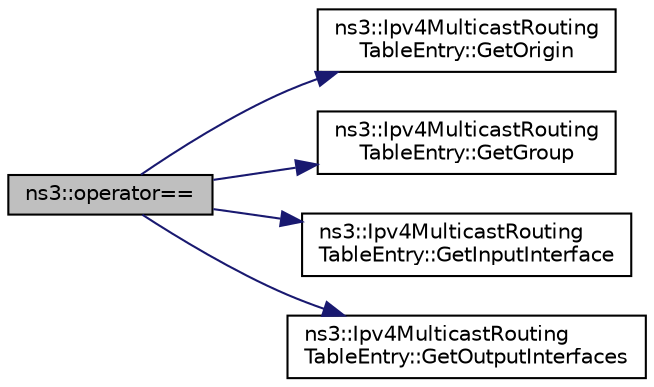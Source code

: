 digraph "ns3::operator=="
{
  edge [fontname="Helvetica",fontsize="10",labelfontname="Helvetica",labelfontsize="10"];
  node [fontname="Helvetica",fontsize="10",shape=record];
  rankdir="LR";
  Node1 [label="ns3::operator==",height=0.2,width=0.4,color="black", fillcolor="grey75", style="filled", fontcolor="black"];
  Node1 -> Node2 [color="midnightblue",fontsize="10",style="solid"];
  Node2 [label="ns3::Ipv4MulticastRouting\lTableEntry::GetOrigin",height=0.2,width=0.4,color="black", fillcolor="white", style="filled",URL="$dd/dfa/classns3_1_1Ipv4MulticastRoutingTableEntry.html#a3dd48341d47991f5ab7ada5323ebe363"];
  Node1 -> Node3 [color="midnightblue",fontsize="10",style="solid"];
  Node3 [label="ns3::Ipv4MulticastRouting\lTableEntry::GetGroup",height=0.2,width=0.4,color="black", fillcolor="white", style="filled",URL="$dd/dfa/classns3_1_1Ipv4MulticastRoutingTableEntry.html#ac4ee8795f597a84a8c273840c0e3b7bc"];
  Node1 -> Node4 [color="midnightblue",fontsize="10",style="solid"];
  Node4 [label="ns3::Ipv4MulticastRouting\lTableEntry::GetInputInterface",height=0.2,width=0.4,color="black", fillcolor="white", style="filled",URL="$dd/dfa/classns3_1_1Ipv4MulticastRoutingTableEntry.html#a43dbb54b66e279d5da7cd7144aaf2a8f"];
  Node1 -> Node5 [color="midnightblue",fontsize="10",style="solid"];
  Node5 [label="ns3::Ipv4MulticastRouting\lTableEntry::GetOutputInterfaces",height=0.2,width=0.4,color="black", fillcolor="white", style="filled",URL="$dd/dfa/classns3_1_1Ipv4MulticastRoutingTableEntry.html#a058d982b9a3ea8c9e62829798e2b9637"];
}
